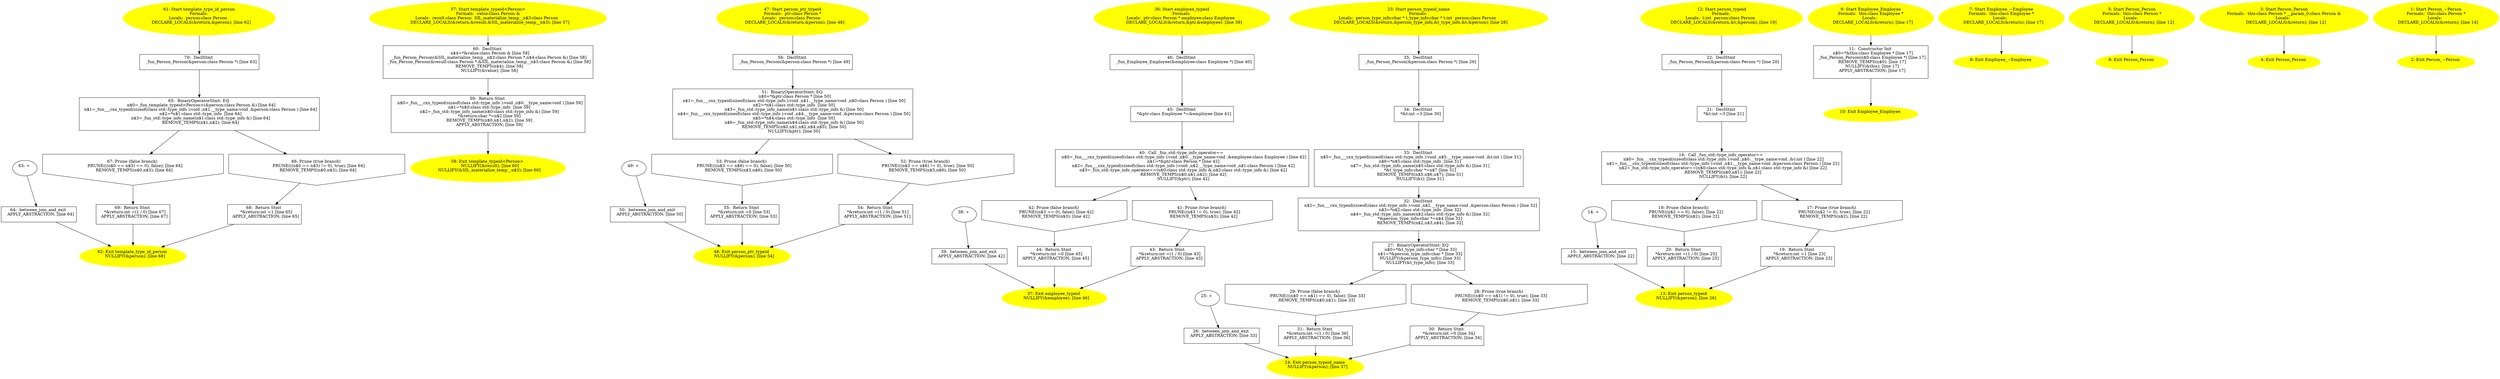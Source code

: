 /* @generated */
digraph iCFG {
70 [label="70:  DeclStmt \n   _fun_Person_Person(&person:class Person *) [line 63]\n " shape="box"]
	

	 70 -> 65 ;
69 [label="69:  Return Stmt \n   *&return:int =(1 / 0) [line 67]\n  APPLY_ABSTRACTION; [line 67]\n " shape="box"]
	

	 69 -> 62 ;
68 [label="68:  Return Stmt \n   *&return:int =1 [line 65]\n  APPLY_ABSTRACTION; [line 65]\n " shape="box"]
	

	 68 -> 62 ;
67 [label="67: Prune (false branch) \n   PRUNE(((n$0 == n$3) == 0), false); [line 64]\n  REMOVE_TEMPS(n$0,n$3); [line 64]\n " shape="invhouse"]
	

	 67 -> 69 ;
66 [label="66: Prune (true branch) \n   PRUNE(((n$0 == n$3) != 0), true); [line 64]\n  REMOVE_TEMPS(n$0,n$3); [line 64]\n " shape="invhouse"]
	

	 66 -> 68 ;
65 [label="65:  BinaryOperatorStmt: EQ \n   n$0=_fun_template_typeid<Person>(&person:class Person &) [line 64]\n  n$1=_fun___cxx_typeid(sizeof(class std::type_info ):void ,n$1.__type_name:void ,&person:class Person ) [line 64]\n  n$2=*n$1:class std::type_info  [line 64]\n  n$3=_fun_std::type_info_name(n$1:class std::type_info &) [line 64]\n  REMOVE_TEMPS(n$1,n$2); [line 64]\n " shape="box"]
	

	 65 -> 66 ;
	 65 -> 67 ;
64 [label="64:  between_join_and_exit \n   APPLY_ABSTRACTION; [line 64]\n " shape="box"]
	

	 64 -> 62 ;
63 [label="63: + \n  " ]
	

	 63 -> 64 ;
62 [label="62: Exit template_type_id_person \n   NULLIFY(&person); [line 68]\n " color=yellow style=filled]
	

61 [label="61: Start template_type_id_person\nFormals: \nLocals:  person:class Person  \n   DECLARE_LOCALS(&return,&person); [line 62]\n " color=yellow style=filled]
	

	 61 -> 70 ;
60 [label="60:  DeclStmt \n   n$4=*&value:class Person & [line 58]\n  _fun_Person_Person(&SIL_materialize_temp__n$3:class Person *,n$4:class Person &) [line 58]\n  _fun_Person_Person(&result:class Person *,&SIL_materialize_temp__n$3:class Person &) [line 58]\n  REMOVE_TEMPS(n$4); [line 58]\n  NULLIFY(&value); [line 58]\n " shape="box"]
	

	 60 -> 59 ;
59 [label="59:  Return Stmt \n   n$0=_fun___cxx_typeid(sizeof(class std::type_info ):void ,n$0.__type_name:void ) [line 59]\n  n$1=*n$0:class std::type_info  [line 59]\n  n$2=_fun_std::type_info_name(n$0:class std::type_info &) [line 59]\n  *&return:char *=n$2 [line 59]\n  REMOVE_TEMPS(n$0,n$1,n$2); [line 59]\n  APPLY_ABSTRACTION; [line 59]\n " shape="box"]
	

	 59 -> 58 ;
58 [label="58: Exit template_typeid<Person> \n   NULLIFY(&result); [line 60]\n  NULLIFY(&SIL_materialize_temp__n$3); [line 60]\n " color=yellow style=filled]
	

57 [label="57: Start template_typeid<Person>\nFormals:  value:class Person &\nLocals:  result:class Person  SIL_materialize_temp__n$3:class Person  \n   DECLARE_LOCALS(&return,&result,&SIL_materialize_temp__n$3); [line 57]\n " color=yellow style=filled]
	

	 57 -> 60 ;
56 [label="56:  DeclStmt \n   _fun_Person_Person(&person:class Person *) [line 49]\n " shape="box"]
	

	 56 -> 51 ;
55 [label="55:  Return Stmt \n   *&return:int =0 [line 53]\n  APPLY_ABSTRACTION; [line 53]\n " shape="box"]
	

	 55 -> 48 ;
54 [label="54:  Return Stmt \n   *&return:int =(1 / 0) [line 51]\n  APPLY_ABSTRACTION; [line 51]\n " shape="box"]
	

	 54 -> 48 ;
53 [label="53: Prune (false branch) \n   PRUNE(((n$3 == n$6) == 0), false); [line 50]\n  REMOVE_TEMPS(n$3,n$6); [line 50]\n " shape="invhouse"]
	

	 53 -> 55 ;
52 [label="52: Prune (true branch) \n   PRUNE(((n$3 == n$6) != 0), true); [line 50]\n  REMOVE_TEMPS(n$3,n$6); [line 50]\n " shape="invhouse"]
	

	 52 -> 54 ;
51 [label="51:  BinaryOperatorStmt: EQ \n   n$0=*&ptr:class Person * [line 50]\n  n$1=_fun___cxx_typeid(sizeof(class std::type_info ):void ,n$1.__type_name:void ,n$0:class Person ) [line 50]\n  n$2=*n$1:class std::type_info  [line 50]\n  n$3=_fun_std::type_info_name(n$1:class std::type_info &) [line 50]\n  n$4=_fun___cxx_typeid(sizeof(class std::type_info ):void ,n$4.__type_name:void ,&person:class Person ) [line 50]\n  n$5=*n$4:class std::type_info  [line 50]\n  n$6=_fun_std::type_info_name(n$4:class std::type_info &) [line 50]\n  REMOVE_TEMPS(n$0,n$1,n$2,n$4,n$5); [line 50]\n  NULLIFY(&ptr); [line 50]\n " shape="box"]
	

	 51 -> 52 ;
	 51 -> 53 ;
50 [label="50:  between_join_and_exit \n   APPLY_ABSTRACTION; [line 50]\n " shape="box"]
	

	 50 -> 48 ;
49 [label="49: + \n  " ]
	

	 49 -> 50 ;
48 [label="48: Exit person_ptr_typeid \n   NULLIFY(&person); [line 54]\n " color=yellow style=filled]
	

47 [label="47: Start person_ptr_typeid\nFormals:  ptr:class Person *\nLocals:  person:class Person  \n   DECLARE_LOCALS(&return,&person); [line 48]\n " color=yellow style=filled]
	

	 47 -> 56 ;
46 [label="46:  DeclStmt \n   _fun_Employee_Employee(&employee:class Employee *) [line 40]\n " shape="box"]
	

	 46 -> 45 ;
45 [label="45:  DeclStmt \n   *&ptr:class Employee *=&employee [line 41]\n " shape="box"]
	

	 45 -> 40 ;
44 [label="44:  Return Stmt \n   *&return:int =0 [line 45]\n  APPLY_ABSTRACTION; [line 45]\n " shape="box"]
	

	 44 -> 37 ;
43 [label="43:  Return Stmt \n   *&return:int =(1 / 0) [line 43]\n  APPLY_ABSTRACTION; [line 43]\n " shape="box"]
	

	 43 -> 37 ;
42 [label="42: Prune (false branch) \n   PRUNE((n$3 == 0), false); [line 42]\n  REMOVE_TEMPS(n$3); [line 42]\n " shape="invhouse"]
	

	 42 -> 44 ;
41 [label="41: Prune (true branch) \n   PRUNE((n$3 != 0), true); [line 42]\n  REMOVE_TEMPS(n$3); [line 42]\n " shape="invhouse"]
	

	 41 -> 43 ;
40 [label="40:  Call _fun_std::type_info_operator== \n   n$0=_fun___cxx_typeid(sizeof(class std::type_info ):void ,n$0.__type_name:void ,&employee:class Employee ) [line 42]\n  n$1=*&ptr:class Person * [line 42]\n  n$2=_fun___cxx_typeid(sizeof(class std::type_info ):void ,n$2.__type_name:void ,n$1:class Person ) [line 42]\n  n$3=_fun_std::type_info_operator==(n$0:class std::type_info &,n$2:class std::type_info &) [line 42]\n  REMOVE_TEMPS(n$0,n$1,n$2); [line 42]\n  NULLIFY(&ptr); [line 42]\n " shape="box"]
	

	 40 -> 41 ;
	 40 -> 42 ;
39 [label="39:  between_join_and_exit \n   APPLY_ABSTRACTION; [line 42]\n " shape="box"]
	

	 39 -> 37 ;
38 [label="38: + \n  " ]
	

	 38 -> 39 ;
37 [label="37: Exit employee_typeid \n   NULLIFY(&employee); [line 46]\n " color=yellow style=filled]
	

36 [label="36: Start employee_typeid\nFormals: \nLocals:  ptr:class Person * employee:class Employee  \n   DECLARE_LOCALS(&return,&ptr,&employee); [line 39]\n " color=yellow style=filled]
	

	 36 -> 46 ;
35 [label="35:  DeclStmt \n   _fun_Person_Person(&person:class Person *) [line 29]\n " shape="box"]
	

	 35 -> 34 ;
34 [label="34:  DeclStmt \n   *&t:int =3 [line 30]\n " shape="box"]
	

	 34 -> 33 ;
33 [label="33:  DeclStmt \n   n$5=_fun___cxx_typeid(sizeof(class std::type_info ):void ,n$5.__type_name:void ,&t:int ) [line 31]\n  n$6=*n$5:class std::type_info  [line 31]\n  n$7=_fun_std::type_info_name(n$5:class std::type_info &) [line 31]\n  *&t_type_info:char *=n$7 [line 31]\n  REMOVE_TEMPS(n$5,n$6,n$7); [line 31]\n  NULLIFY(&t); [line 31]\n " shape="box"]
	

	 33 -> 32 ;
32 [label="32:  DeclStmt \n   n$2=_fun___cxx_typeid(sizeof(class std::type_info ):void ,n$2.__type_name:void ,&person:class Person ) [line 32]\n  n$3=*n$2:class std::type_info  [line 32]\n  n$4=_fun_std::type_info_name(n$2:class std::type_info &) [line 32]\n  *&person_type_info:char *=n$4 [line 32]\n  REMOVE_TEMPS(n$2,n$3,n$4); [line 32]\n " shape="box"]
	

	 32 -> 27 ;
31 [label="31:  Return Stmt \n   *&return:int =(1 / 0) [line 36]\n  APPLY_ABSTRACTION; [line 36]\n " shape="box"]
	

	 31 -> 24 ;
30 [label="30:  Return Stmt \n   *&return:int =0 [line 34]\n  APPLY_ABSTRACTION; [line 34]\n " shape="box"]
	

	 30 -> 24 ;
29 [label="29: Prune (false branch) \n   PRUNE(((n$0 == n$1) == 0), false); [line 33]\n  REMOVE_TEMPS(n$0,n$1); [line 33]\n " shape="invhouse"]
	

	 29 -> 31 ;
28 [label="28: Prune (true branch) \n   PRUNE(((n$0 == n$1) != 0), true); [line 33]\n  REMOVE_TEMPS(n$0,n$1); [line 33]\n " shape="invhouse"]
	

	 28 -> 30 ;
27 [label="27:  BinaryOperatorStmt: EQ \n   n$0=*&t_type_info:char * [line 33]\n  n$1=*&person_type_info:char * [line 33]\n  NULLIFY(&person_type_info); [line 33]\n  NULLIFY(&t_type_info); [line 33]\n " shape="box"]
	

	 27 -> 28 ;
	 27 -> 29 ;
26 [label="26:  between_join_and_exit \n   APPLY_ABSTRACTION; [line 33]\n " shape="box"]
	

	 26 -> 24 ;
25 [label="25: + \n  " ]
	

	 25 -> 26 ;
24 [label="24: Exit person_typeid_name \n   NULLIFY(&person); [line 37]\n " color=yellow style=filled]
	

23 [label="23: Start person_typeid_name\nFormals: \nLocals:  person_type_info:char * t_type_info:char * t:int  person:class Person  \n   DECLARE_LOCALS(&return,&person_type_info,&t_type_info,&t,&person); [line 28]\n " color=yellow style=filled]
	

	 23 -> 35 ;
22 [label="22:  DeclStmt \n   _fun_Person_Person(&person:class Person *) [line 20]\n " shape="box"]
	

	 22 -> 21 ;
21 [label="21:  DeclStmt \n   *&t:int =3 [line 21]\n " shape="box"]
	

	 21 -> 16 ;
20 [label="20:  Return Stmt \n   *&return:int =(1 / 0) [line 25]\n  APPLY_ABSTRACTION; [line 25]\n " shape="box"]
	

	 20 -> 13 ;
19 [label="19:  Return Stmt \n   *&return:int =1 [line 23]\n  APPLY_ABSTRACTION; [line 23]\n " shape="box"]
	

	 19 -> 13 ;
18 [label="18: Prune (false branch) \n   PRUNE((n$2 == 0), false); [line 22]\n  REMOVE_TEMPS(n$2); [line 22]\n " shape="invhouse"]
	

	 18 -> 20 ;
17 [label="17: Prune (true branch) \n   PRUNE((n$2 != 0), true); [line 22]\n  REMOVE_TEMPS(n$2); [line 22]\n " shape="invhouse"]
	

	 17 -> 19 ;
16 [label="16:  Call _fun_std::type_info_operator== \n   n$0=_fun___cxx_typeid(sizeof(class std::type_info ):void ,n$0.__type_name:void ,&t:int ) [line 22]\n  n$1=_fun___cxx_typeid(sizeof(class std::type_info ):void ,n$1.__type_name:void ,&person:class Person ) [line 22]\n  n$2=_fun_std::type_info_operator==(n$0:class std::type_info &,n$1:class std::type_info &) [line 22]\n  REMOVE_TEMPS(n$0,n$1); [line 22]\n  NULLIFY(&t); [line 22]\n " shape="box"]
	

	 16 -> 17 ;
	 16 -> 18 ;
15 [label="15:  between_join_and_exit \n   APPLY_ABSTRACTION; [line 22]\n " shape="box"]
	

	 15 -> 13 ;
14 [label="14: + \n  " ]
	

	 14 -> 15 ;
13 [label="13: Exit person_typeid \n   NULLIFY(&person); [line 26]\n " color=yellow style=filled]
	

12 [label="12: Start person_typeid\nFormals: \nLocals:  t:int  person:class Person  \n   DECLARE_LOCALS(&return,&t,&person); [line 19]\n " color=yellow style=filled]
	

	 12 -> 22 ;
11 [label="11:  Constructor Init \n   n$0=*&this:class Employee * [line 17]\n  _fun_Person_Person(n$0:class Employee *) [line 17]\n  REMOVE_TEMPS(n$0); [line 17]\n  NULLIFY(&this); [line 17]\n  APPLY_ABSTRACTION; [line 17]\n " shape="box"]
	

	 11 -> 10 ;
10 [label="10: Exit Employee_Employee \n  " color=yellow style=filled]
	

9 [label="9: Start Employee_Employee\nFormals:  this:class Employee *\nLocals:  \n   DECLARE_LOCALS(&return); [line 17]\n " color=yellow style=filled]
	

	 9 -> 11 ;
8 [label="8: Exit Employee_~Employee \n  " color=yellow style=filled]
	

7 [label="7: Start Employee_~Employee\nFormals:  this:class Employee *\nLocals:  \n   DECLARE_LOCALS(&return); [line 17]\n " color=yellow style=filled]
	

	 7 -> 8 ;
6 [label="6: Exit Person_Person \n  " color=yellow style=filled]
	

5 [label="5: Start Person_Person\nFormals:  this:class Person *\nLocals:  \n   DECLARE_LOCALS(&return); [line 12]\n " color=yellow style=filled]
	

	 5 -> 6 ;
4 [label="4: Exit Person_Person \n  " color=yellow style=filled]
	

3 [label="3: Start Person_Person\nFormals:  this:class Person * __param_0:class Person &\nLocals:  \n   DECLARE_LOCALS(&return); [line 12]\n " color=yellow style=filled]
	

	 3 -> 4 ;
2 [label="2: Exit Person_~Person \n  " color=yellow style=filled]
	

1 [label="1: Start Person_~Person\nFormals:  this:class Person *\nLocals:  \n   DECLARE_LOCALS(&return); [line 14]\n " color=yellow style=filled]
	

	 1 -> 2 ;
}
